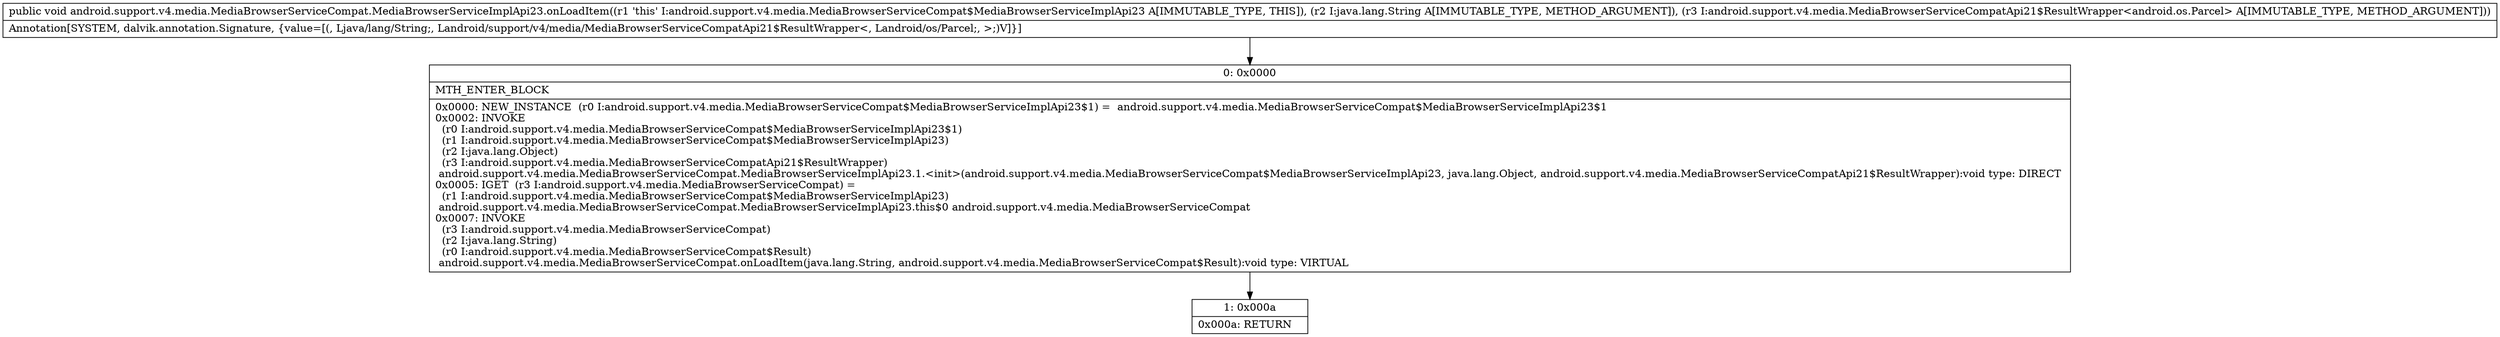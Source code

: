 digraph "CFG forandroid.support.v4.media.MediaBrowserServiceCompat.MediaBrowserServiceImplApi23.onLoadItem(Ljava\/lang\/String;Landroid\/support\/v4\/media\/MediaBrowserServiceCompatApi21$ResultWrapper;)V" {
Node_0 [shape=record,label="{0\:\ 0x0000|MTH_ENTER_BLOCK\l|0x0000: NEW_INSTANCE  (r0 I:android.support.v4.media.MediaBrowserServiceCompat$MediaBrowserServiceImplApi23$1) =  android.support.v4.media.MediaBrowserServiceCompat$MediaBrowserServiceImplApi23$1 \l0x0002: INVOKE  \l  (r0 I:android.support.v4.media.MediaBrowserServiceCompat$MediaBrowserServiceImplApi23$1)\l  (r1 I:android.support.v4.media.MediaBrowserServiceCompat$MediaBrowserServiceImplApi23)\l  (r2 I:java.lang.Object)\l  (r3 I:android.support.v4.media.MediaBrowserServiceCompatApi21$ResultWrapper)\l android.support.v4.media.MediaBrowserServiceCompat.MediaBrowserServiceImplApi23.1.\<init\>(android.support.v4.media.MediaBrowserServiceCompat$MediaBrowserServiceImplApi23, java.lang.Object, android.support.v4.media.MediaBrowserServiceCompatApi21$ResultWrapper):void type: DIRECT \l0x0005: IGET  (r3 I:android.support.v4.media.MediaBrowserServiceCompat) = \l  (r1 I:android.support.v4.media.MediaBrowserServiceCompat$MediaBrowserServiceImplApi23)\l android.support.v4.media.MediaBrowserServiceCompat.MediaBrowserServiceImplApi23.this$0 android.support.v4.media.MediaBrowserServiceCompat \l0x0007: INVOKE  \l  (r3 I:android.support.v4.media.MediaBrowserServiceCompat)\l  (r2 I:java.lang.String)\l  (r0 I:android.support.v4.media.MediaBrowserServiceCompat$Result)\l android.support.v4.media.MediaBrowserServiceCompat.onLoadItem(java.lang.String, android.support.v4.media.MediaBrowserServiceCompat$Result):void type: VIRTUAL \l}"];
Node_1 [shape=record,label="{1\:\ 0x000a|0x000a: RETURN   \l}"];
MethodNode[shape=record,label="{public void android.support.v4.media.MediaBrowserServiceCompat.MediaBrowserServiceImplApi23.onLoadItem((r1 'this' I:android.support.v4.media.MediaBrowserServiceCompat$MediaBrowserServiceImplApi23 A[IMMUTABLE_TYPE, THIS]), (r2 I:java.lang.String A[IMMUTABLE_TYPE, METHOD_ARGUMENT]), (r3 I:android.support.v4.media.MediaBrowserServiceCompatApi21$ResultWrapper\<android.os.Parcel\> A[IMMUTABLE_TYPE, METHOD_ARGUMENT]))  | Annotation[SYSTEM, dalvik.annotation.Signature, \{value=[(, Ljava\/lang\/String;, Landroid\/support\/v4\/media\/MediaBrowserServiceCompatApi21$ResultWrapper\<, Landroid\/os\/Parcel;, \>;)V]\}]\l}"];
MethodNode -> Node_0;
Node_0 -> Node_1;
}

